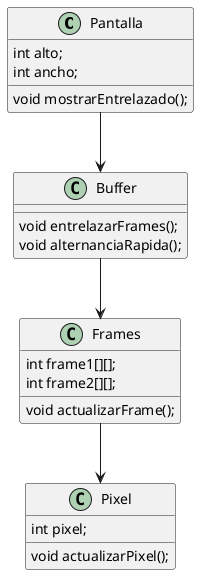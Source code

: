 @startuml

class Pantalla {
    int alto;
    int ancho;
    void mostrarEntrelazado();
}

class Buffer {
    void entrelazarFrames();
    void alternanciaRapida();
}

class Frames {
    int frame1[][];
    int frame2[][];
    void actualizarFrame();
}

class Pixel {
    int pixel;
    void actualizarPixel();
}

Pantalla --> Buffer
Buffer --> Frames
Frames --> Pixel

@enduml
